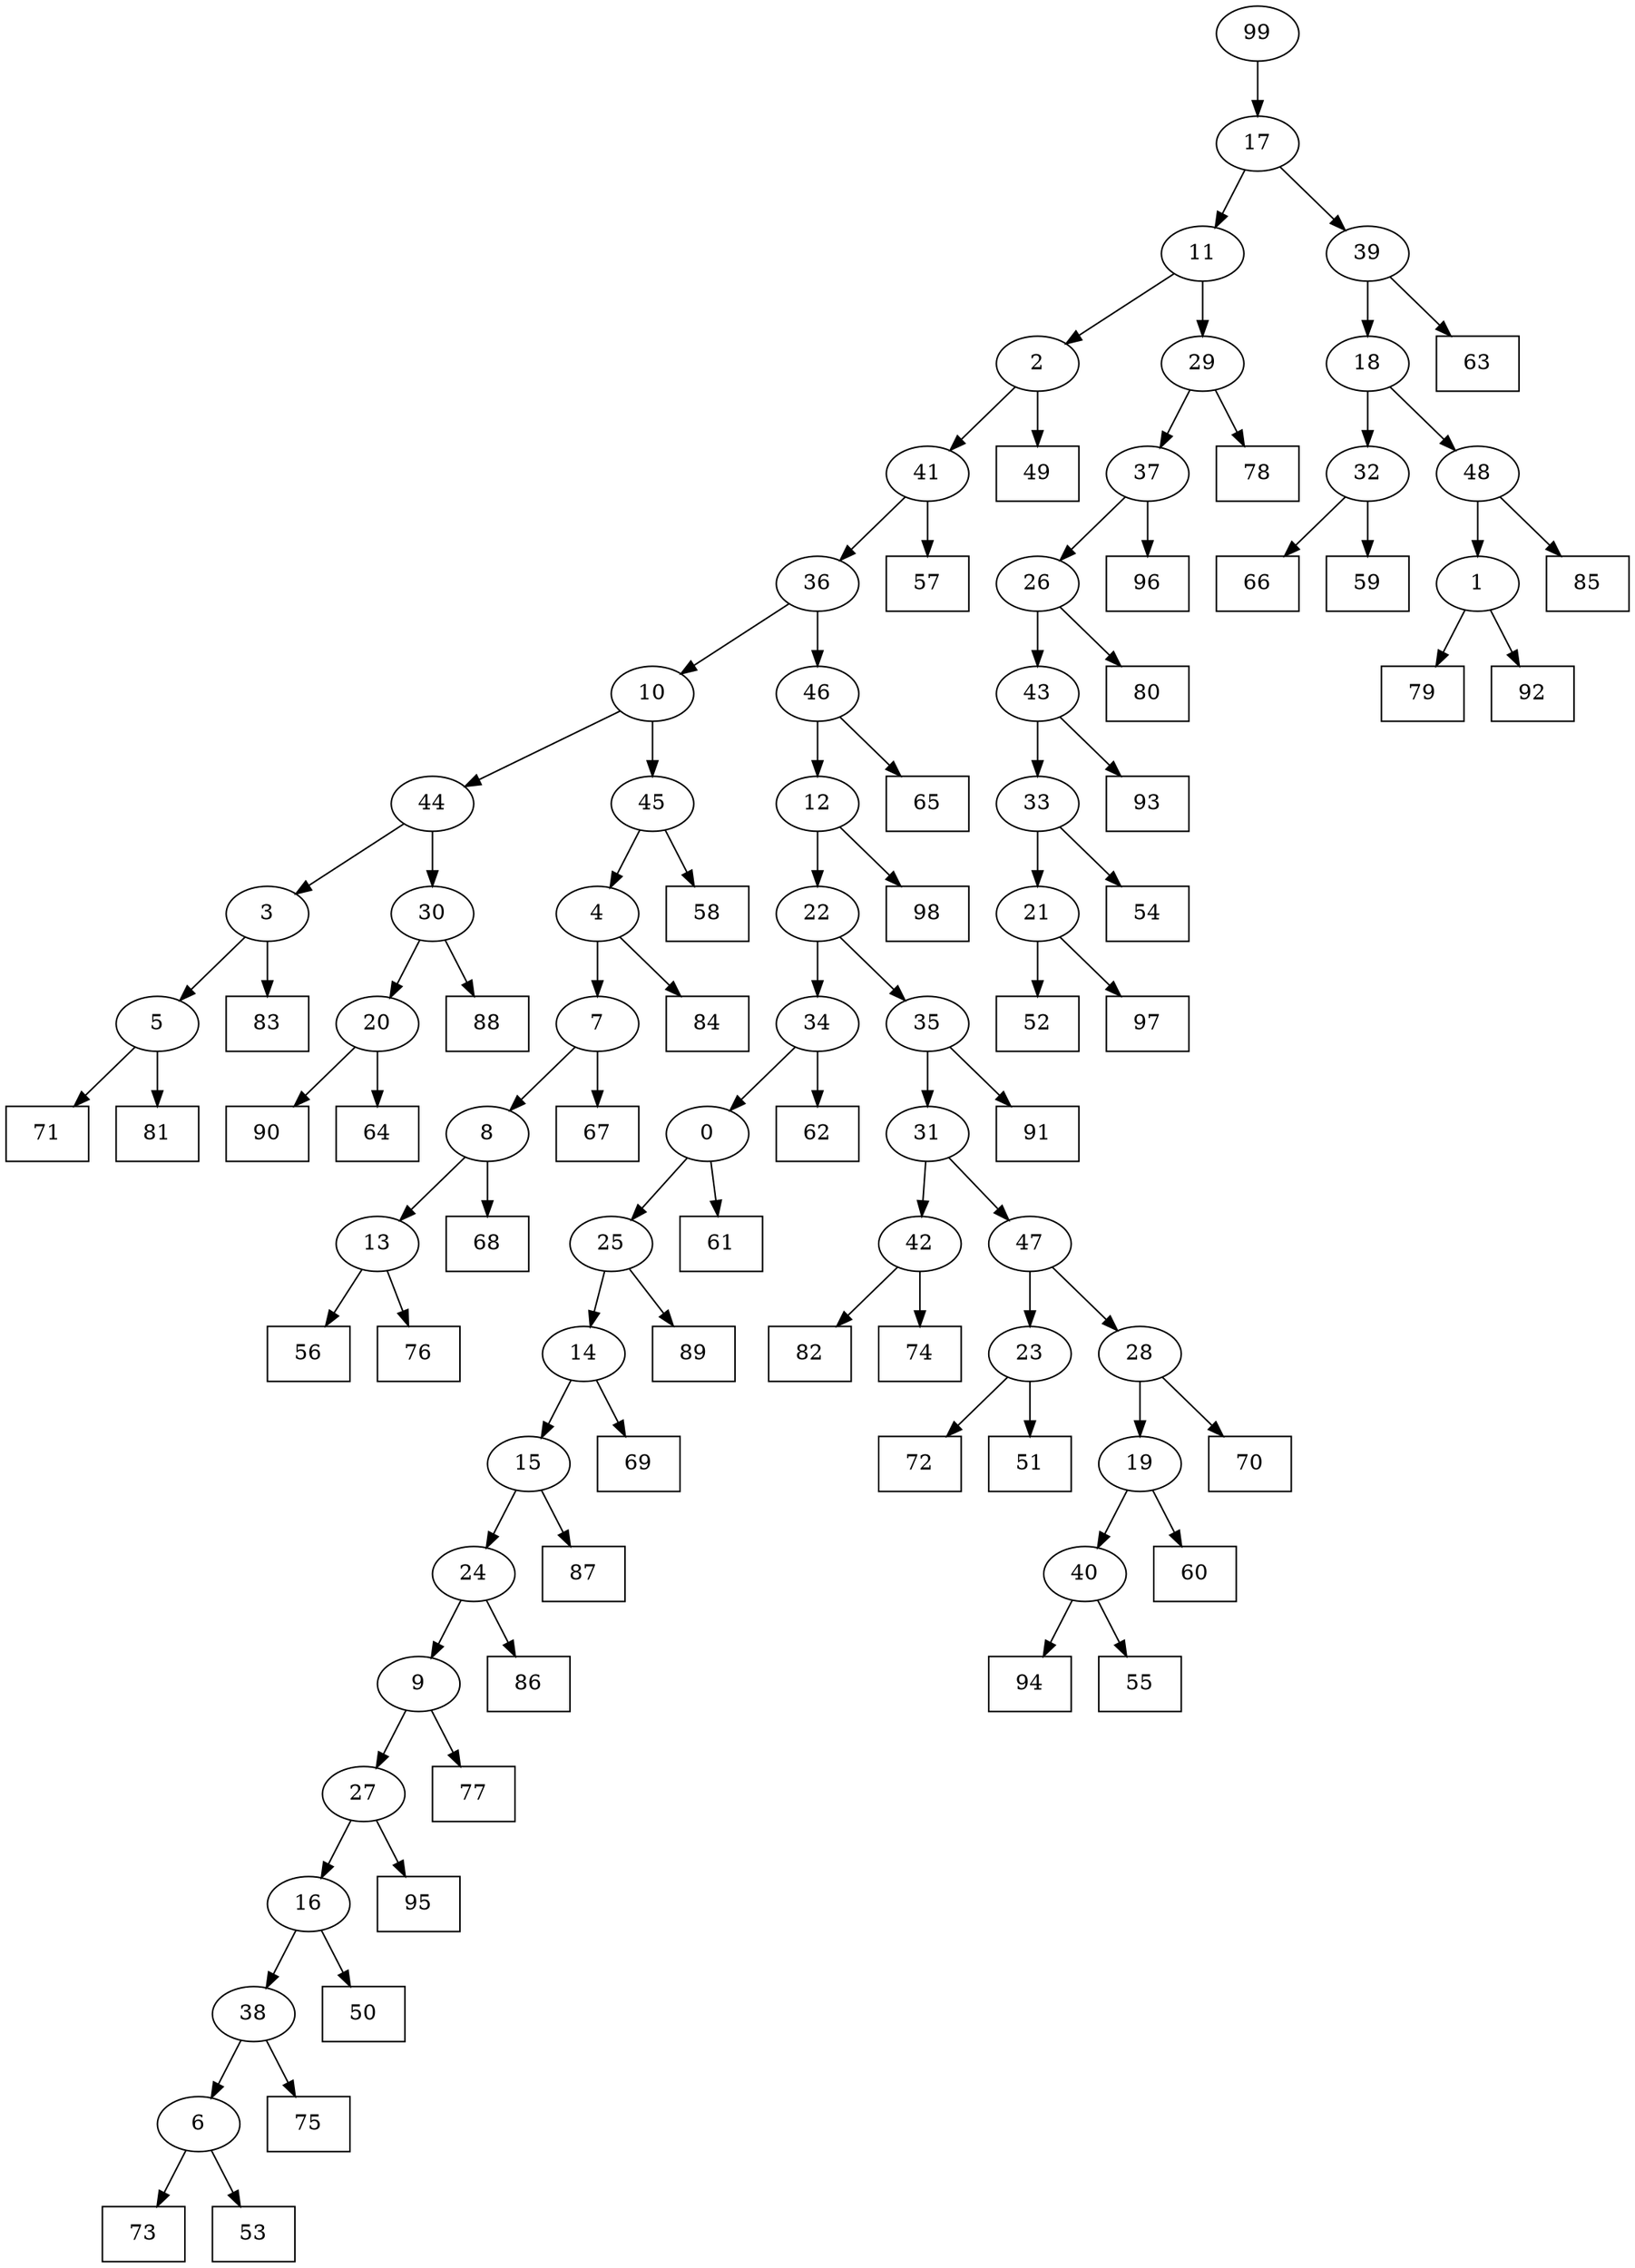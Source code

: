 digraph G {
0[label="0"];
1[label="1"];
2[label="2"];
3[label="3"];
4[label="4"];
5[label="5"];
6[label="6"];
7[label="7"];
8[label="8"];
9[label="9"];
10[label="10"];
11[label="11"];
12[label="12"];
13[label="13"];
14[label="14"];
15[label="15"];
16[label="16"];
17[label="17"];
18[label="18"];
19[label="19"];
20[label="20"];
21[label="21"];
22[label="22"];
23[label="23"];
24[label="24"];
25[label="25"];
26[label="26"];
27[label="27"];
28[label="28"];
29[label="29"];
30[label="30"];
31[label="31"];
32[label="32"];
33[label="33"];
34[label="34"];
35[label="35"];
36[label="36"];
37[label="37"];
38[label="38"];
39[label="39"];
40[label="40"];
41[label="41"];
42[label="42"];
43[label="43"];
44[label="44"];
45[label="45"];
46[label="46"];
47[label="47"];
48[label="48"];
49[shape=box,label="91"];
50[shape=box,label="52"];
51[shape=box,label="78"];
52[shape=box,label="73"];
53[shape=box,label="82"];
54[shape=box,label="88"];
55[shape=box,label="53"];
56[shape=box,label="94"];
57[shape=box,label="71"];
58[shape=box,label="62"];
59[shape=box,label="79"];
60[shape=box,label="50"];
61[shape=box,label="66"];
62[shape=box,label="83"];
63[shape=box,label="54"];
64[shape=box,label="97"];
65[shape=box,label="57"];
66[shape=box,label="65"];
67[shape=box,label="87"];
68[shape=box,label="84"];
69[shape=box,label="85"];
70[shape=box,label="80"];
71[shape=box,label="72"];
72[shape=box,label="90"];
73[shape=box,label="98"];
74[shape=box,label="69"];
75[shape=box,label="70"];
76[shape=box,label="81"];
77[shape=box,label="49"];
78[shape=box,label="56"];
79[shape=box,label="76"];
80[shape=box,label="86"];
81[shape=box,label="93"];
82[shape=box,label="55"];
83[shape=box,label="74"];
84[shape=box,label="68"];
85[shape=box,label="60"];
86[shape=box,label="67"];
87[shape=box,label="75"];
88[shape=box,label="63"];
89[shape=box,label="96"];
90[shape=box,label="51"];
91[shape=box,label="61"];
92[shape=box,label="92"];
93[shape=box,label="59"];
94[shape=box,label="89"];
95[shape=box,label="58"];
96[shape=box,label="77"];
97[shape=box,label="64"];
98[shape=box,label="95"];
99[label="99"];
30->54 ;
28->75 ;
35->49 ;
42->83 ;
35->31 ;
22->34 ;
34->58 ;
44->30 ;
25->94 ;
14->74 ;
32->93 ;
43->81 ;
31->42 ;
42->53 ;
12->22 ;
22->35 ;
19->85 ;
45->95 ;
1->59 ;
7->86 ;
3->62 ;
16->38 ;
18->32 ;
0->91 ;
13->79 ;
2->41 ;
41->65 ;
2->77 ;
17->11 ;
27->16 ;
23->71 ;
5->76 ;
46->66 ;
9->96 ;
36->46 ;
5->57 ;
47->28 ;
23->90 ;
11->2 ;
10->45 ;
10->44 ;
38->6 ;
6->55 ;
40->82 ;
32->61 ;
20->97 ;
34->0 ;
0->25 ;
20->72 ;
39->18 ;
18->48 ;
30->20 ;
45->4 ;
4->7 ;
37->89 ;
6->52 ;
99->17 ;
26->43 ;
47->23 ;
9->27 ;
27->98 ;
12->73 ;
17->39 ;
39->88 ;
16->60 ;
11->29 ;
28->19 ;
24->80 ;
21->64 ;
29->51 ;
7->8 ;
8->84 ;
31->47 ;
15->24 ;
24->9 ;
4->68 ;
41->36 ;
36->10 ;
44->3 ;
3->5 ;
48->69 ;
33->21 ;
21->50 ;
8->13 ;
13->78 ;
29->37 ;
48->1 ;
1->92 ;
14->15 ;
15->67 ;
46->12 ;
37->26 ;
26->70 ;
25->14 ;
43->33 ;
33->63 ;
38->87 ;
19->40 ;
40->56 ;
}

